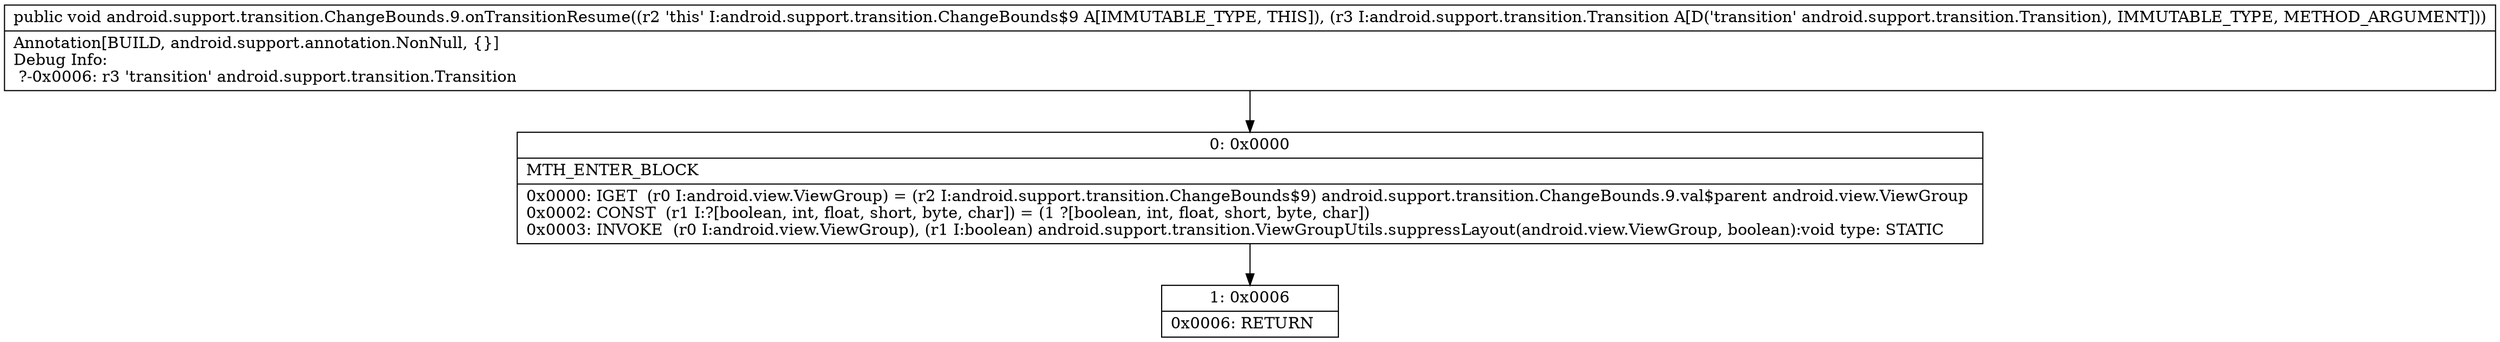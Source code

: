 digraph "CFG forandroid.support.transition.ChangeBounds.9.onTransitionResume(Landroid\/support\/transition\/Transition;)V" {
Node_0 [shape=record,label="{0\:\ 0x0000|MTH_ENTER_BLOCK\l|0x0000: IGET  (r0 I:android.view.ViewGroup) = (r2 I:android.support.transition.ChangeBounds$9) android.support.transition.ChangeBounds.9.val$parent android.view.ViewGroup \l0x0002: CONST  (r1 I:?[boolean, int, float, short, byte, char]) = (1 ?[boolean, int, float, short, byte, char]) \l0x0003: INVOKE  (r0 I:android.view.ViewGroup), (r1 I:boolean) android.support.transition.ViewGroupUtils.suppressLayout(android.view.ViewGroup, boolean):void type: STATIC \l}"];
Node_1 [shape=record,label="{1\:\ 0x0006|0x0006: RETURN   \l}"];
MethodNode[shape=record,label="{public void android.support.transition.ChangeBounds.9.onTransitionResume((r2 'this' I:android.support.transition.ChangeBounds$9 A[IMMUTABLE_TYPE, THIS]), (r3 I:android.support.transition.Transition A[D('transition' android.support.transition.Transition), IMMUTABLE_TYPE, METHOD_ARGUMENT]))  | Annotation[BUILD, android.support.annotation.NonNull, \{\}]\lDebug Info:\l  ?\-0x0006: r3 'transition' android.support.transition.Transition\l}"];
MethodNode -> Node_0;
Node_0 -> Node_1;
}

